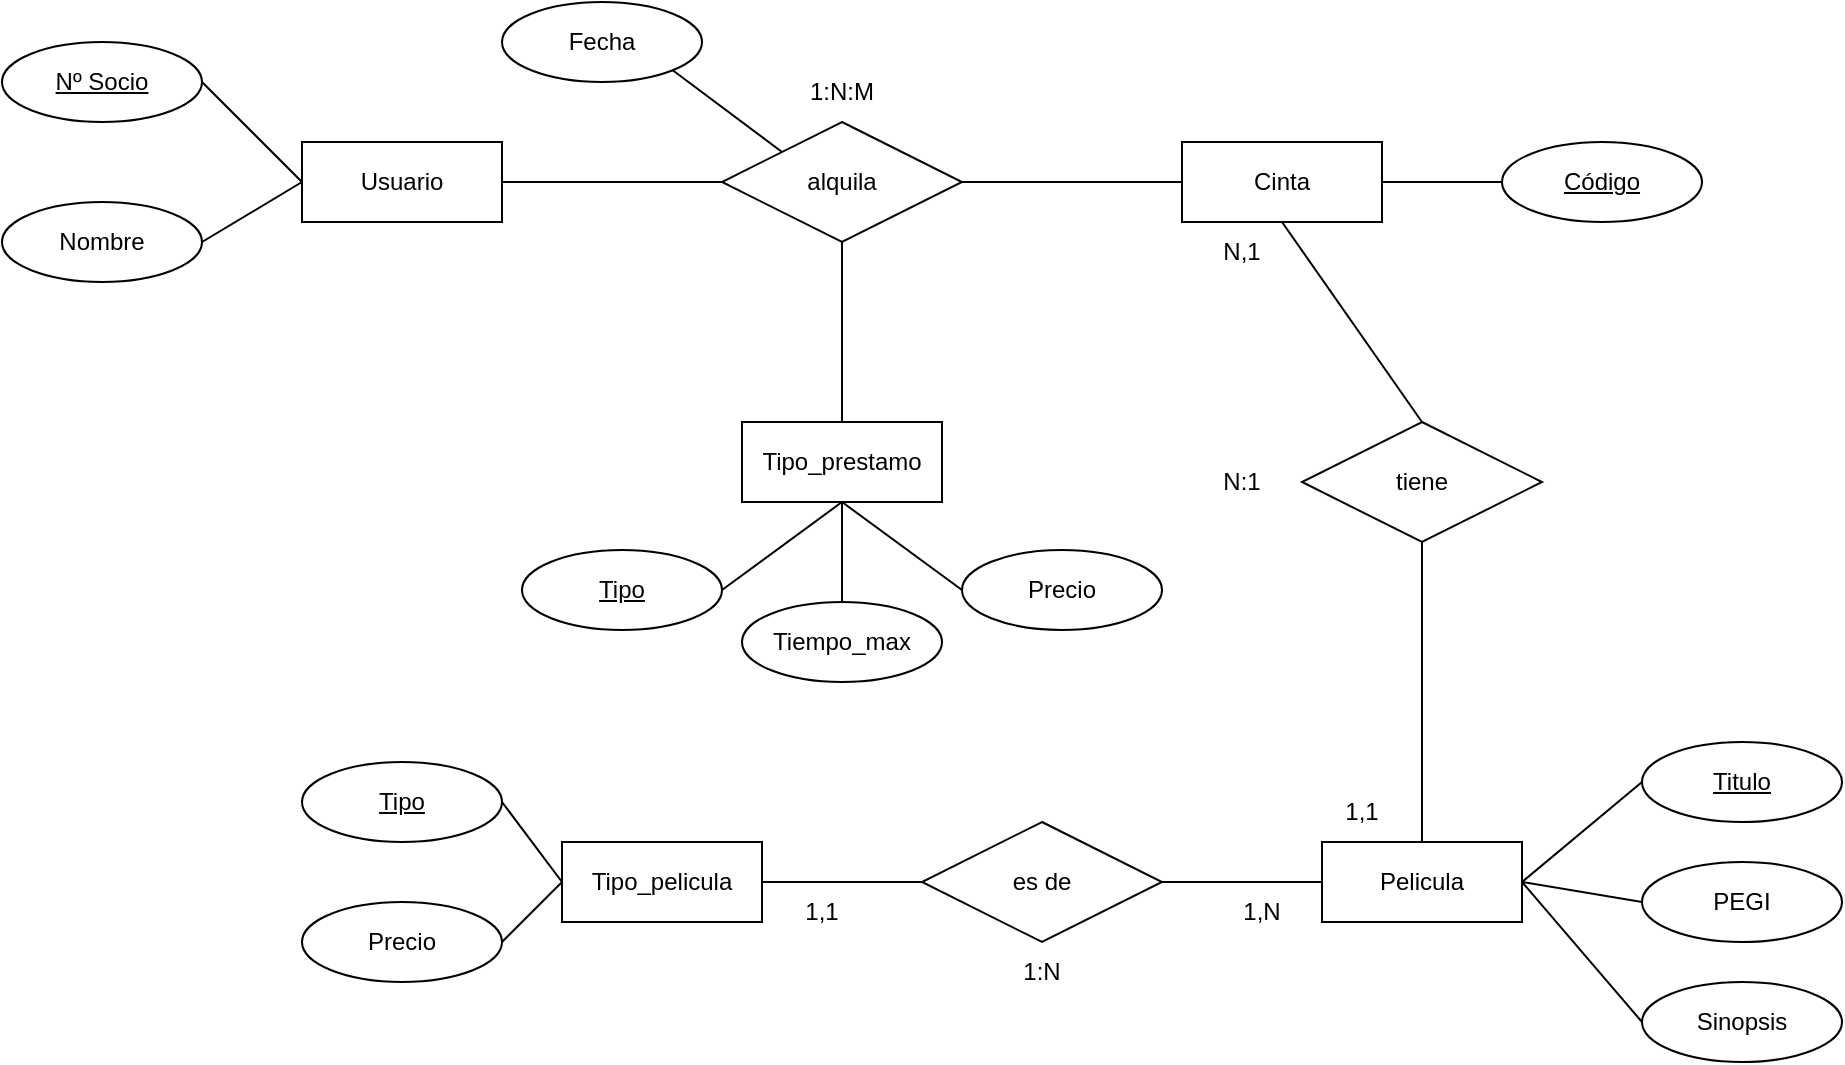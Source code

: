 <mxfile version="23.0.1" type="github">
  <diagram id="R2lEEEUBdFMjLlhIrx00" name="Page-1">
    <mxGraphModel dx="1018" dy="537" grid="1" gridSize="10" guides="1" tooltips="1" connect="1" arrows="1" fold="1" page="1" pageScale="1" pageWidth="1169" pageHeight="827" math="0" shadow="0" extFonts="Permanent Marker^https://fonts.googleapis.com/css?family=Permanent+Marker">
      <root>
        <mxCell id="0" />
        <mxCell id="1" parent="0" />
        <mxCell id="DB5C9gyJkRLKmk2JoQdC-1" value="Usuario" style="whiteSpace=wrap;html=1;align=center;" parent="1" vertex="1">
          <mxGeometry x="260" y="170" width="100" height="40" as="geometry" />
        </mxCell>
        <mxCell id="DB5C9gyJkRLKmk2JoQdC-2" value="alquila" style="shape=rhombus;perimeter=rhombusPerimeter;whiteSpace=wrap;html=1;align=center;" parent="1" vertex="1">
          <mxGeometry x="470" y="160" width="120" height="60" as="geometry" />
        </mxCell>
        <mxCell id="DB5C9gyJkRLKmk2JoQdC-3" value="Cinta" style="whiteSpace=wrap;html=1;align=center;" parent="1" vertex="1">
          <mxGeometry x="700" y="170" width="100" height="40" as="geometry" />
        </mxCell>
        <mxCell id="DB5C9gyJkRLKmk2JoQdC-4" value="Nº Socio" style="ellipse;whiteSpace=wrap;html=1;align=center;fontStyle=4;" parent="1" vertex="1">
          <mxGeometry x="110" y="120" width="100" height="40" as="geometry" />
        </mxCell>
        <mxCell id="DB5C9gyJkRLKmk2JoQdC-5" value="Nombre" style="ellipse;whiteSpace=wrap;html=1;align=center;" parent="1" vertex="1">
          <mxGeometry x="110" y="200" width="100" height="40" as="geometry" />
        </mxCell>
        <mxCell id="DB5C9gyJkRLKmk2JoQdC-7" value="" style="endArrow=none;html=1;rounded=0;exitX=1;exitY=0.5;exitDx=0;exitDy=0;entryX=0;entryY=0.5;entryDx=0;entryDy=0;" parent="1" source="DB5C9gyJkRLKmk2JoQdC-4" target="DB5C9gyJkRLKmk2JoQdC-1" edge="1">
          <mxGeometry relative="1" as="geometry">
            <mxPoint x="470" y="330" as="sourcePoint" />
            <mxPoint x="630" y="330" as="targetPoint" />
          </mxGeometry>
        </mxCell>
        <mxCell id="DB5C9gyJkRLKmk2JoQdC-8" value="" style="endArrow=none;html=1;rounded=0;exitX=1;exitY=0.5;exitDx=0;exitDy=0;entryX=0;entryY=0.5;entryDx=0;entryDy=0;" parent="1" source="DB5C9gyJkRLKmk2JoQdC-5" target="DB5C9gyJkRLKmk2JoQdC-1" edge="1">
          <mxGeometry relative="1" as="geometry">
            <mxPoint x="470" y="330" as="sourcePoint" />
            <mxPoint x="630" y="330" as="targetPoint" />
          </mxGeometry>
        </mxCell>
        <mxCell id="DB5C9gyJkRLKmk2JoQdC-9" value="" style="endArrow=none;html=1;rounded=0;exitX=1;exitY=0.5;exitDx=0;exitDy=0;entryX=0;entryY=0.5;entryDx=0;entryDy=0;" parent="1" source="DB5C9gyJkRLKmk2JoQdC-1" target="DB5C9gyJkRLKmk2JoQdC-2" edge="1">
          <mxGeometry relative="1" as="geometry">
            <mxPoint x="470" y="330" as="sourcePoint" />
            <mxPoint x="630" y="330" as="targetPoint" />
          </mxGeometry>
        </mxCell>
        <mxCell id="DB5C9gyJkRLKmk2JoQdC-10" value="" style="endArrow=none;html=1;rounded=0;exitX=1;exitY=0.5;exitDx=0;exitDy=0;entryX=0;entryY=0.5;entryDx=0;entryDy=0;" parent="1" source="DB5C9gyJkRLKmk2JoQdC-2" target="DB5C9gyJkRLKmk2JoQdC-3" edge="1">
          <mxGeometry relative="1" as="geometry">
            <mxPoint x="470" y="330" as="sourcePoint" />
            <mxPoint x="630" y="330" as="targetPoint" />
          </mxGeometry>
        </mxCell>
        <mxCell id="DB5C9gyJkRLKmk2JoQdC-11" value="Fecha" style="ellipse;whiteSpace=wrap;html=1;align=center;" parent="1" vertex="1">
          <mxGeometry x="360" y="100" width="100" height="40" as="geometry" />
        </mxCell>
        <mxCell id="DB5C9gyJkRLKmk2JoQdC-12" value="" style="endArrow=none;html=1;rounded=0;exitX=1;exitY=1;exitDx=0;exitDy=0;entryX=0;entryY=0;entryDx=0;entryDy=0;" parent="1" source="DB5C9gyJkRLKmk2JoQdC-11" target="DB5C9gyJkRLKmk2JoQdC-2" edge="1">
          <mxGeometry relative="1" as="geometry">
            <mxPoint x="470" y="330" as="sourcePoint" />
            <mxPoint x="630" y="330" as="targetPoint" />
          </mxGeometry>
        </mxCell>
        <mxCell id="DB5C9gyJkRLKmk2JoQdC-13" value="Tipo_prestamo" style="whiteSpace=wrap;html=1;align=center;" parent="1" vertex="1">
          <mxGeometry x="480" y="310" width="100" height="40" as="geometry" />
        </mxCell>
        <mxCell id="DB5C9gyJkRLKmk2JoQdC-14" value="" style="endArrow=none;html=1;rounded=0;exitX=0.5;exitY=1;exitDx=0;exitDy=0;entryX=0.5;entryY=0;entryDx=0;entryDy=0;" parent="1" source="DB5C9gyJkRLKmk2JoQdC-2" target="DB5C9gyJkRLKmk2JoQdC-13" edge="1">
          <mxGeometry relative="1" as="geometry">
            <mxPoint x="470" y="330" as="sourcePoint" />
            <mxPoint x="630" y="330" as="targetPoint" />
          </mxGeometry>
        </mxCell>
        <mxCell id="DB5C9gyJkRLKmk2JoQdC-15" value="Tipo" style="ellipse;whiteSpace=wrap;html=1;align=center;fontStyle=4;" parent="1" vertex="1">
          <mxGeometry x="370" y="374" width="100" height="40" as="geometry" />
        </mxCell>
        <mxCell id="DB5C9gyJkRLKmk2JoQdC-16" value="Tiempo_max" style="ellipse;whiteSpace=wrap;html=1;align=center;" parent="1" vertex="1">
          <mxGeometry x="480" y="400" width="100" height="40" as="geometry" />
        </mxCell>
        <mxCell id="DB5C9gyJkRLKmk2JoQdC-17" value="Precio" style="ellipse;whiteSpace=wrap;html=1;align=center;" parent="1" vertex="1">
          <mxGeometry x="590" y="374" width="100" height="40" as="geometry" />
        </mxCell>
        <mxCell id="DB5C9gyJkRLKmk2JoQdC-18" value="" style="endArrow=none;html=1;rounded=0;entryX=0.5;entryY=0;entryDx=0;entryDy=0;exitX=0.5;exitY=1;exitDx=0;exitDy=0;" parent="1" source="DB5C9gyJkRLKmk2JoQdC-13" target="DB5C9gyJkRLKmk2JoQdC-16" edge="1">
          <mxGeometry relative="1" as="geometry">
            <mxPoint x="470" y="330" as="sourcePoint" />
            <mxPoint x="630" y="330" as="targetPoint" />
          </mxGeometry>
        </mxCell>
        <mxCell id="DB5C9gyJkRLKmk2JoQdC-19" value="" style="endArrow=none;html=1;rounded=0;entryX=0;entryY=0.5;entryDx=0;entryDy=0;exitX=0.5;exitY=1;exitDx=0;exitDy=0;" parent="1" source="DB5C9gyJkRLKmk2JoQdC-13" target="DB5C9gyJkRLKmk2JoQdC-17" edge="1">
          <mxGeometry relative="1" as="geometry">
            <mxPoint x="470" y="330" as="sourcePoint" />
            <mxPoint x="630" y="330" as="targetPoint" />
          </mxGeometry>
        </mxCell>
        <mxCell id="DB5C9gyJkRLKmk2JoQdC-20" value="" style="endArrow=none;html=1;rounded=0;entryX=1;entryY=0.5;entryDx=0;entryDy=0;exitX=0.5;exitY=1;exitDx=0;exitDy=0;" parent="1" source="DB5C9gyJkRLKmk2JoQdC-13" target="DB5C9gyJkRLKmk2JoQdC-15" edge="1">
          <mxGeometry relative="1" as="geometry">
            <mxPoint x="470" y="330" as="sourcePoint" />
            <mxPoint x="630" y="330" as="targetPoint" />
          </mxGeometry>
        </mxCell>
        <mxCell id="DB5C9gyJkRLKmk2JoQdC-21" value="Pelicula" style="whiteSpace=wrap;html=1;align=center;" parent="1" vertex="1">
          <mxGeometry x="770" y="520" width="100" height="40" as="geometry" />
        </mxCell>
        <mxCell id="DB5C9gyJkRLKmk2JoQdC-22" value="tiene" style="shape=rhombus;perimeter=rhombusPerimeter;whiteSpace=wrap;html=1;align=center;" parent="1" vertex="1">
          <mxGeometry x="760" y="310" width="120" height="60" as="geometry" />
        </mxCell>
        <mxCell id="DB5C9gyJkRLKmk2JoQdC-23" value="" style="endArrow=none;html=1;rounded=0;entryX=0.5;entryY=1;entryDx=0;entryDy=0;exitX=0.5;exitY=0;exitDx=0;exitDy=0;" parent="1" source="DB5C9gyJkRLKmk2JoQdC-22" target="DB5C9gyJkRLKmk2JoQdC-3" edge="1">
          <mxGeometry relative="1" as="geometry">
            <mxPoint x="470" y="330" as="sourcePoint" />
            <mxPoint x="630" y="330" as="targetPoint" />
          </mxGeometry>
        </mxCell>
        <mxCell id="DB5C9gyJkRLKmk2JoQdC-24" value="" style="endArrow=none;html=1;rounded=0;entryX=0.5;entryY=1;entryDx=0;entryDy=0;exitX=0.5;exitY=0;exitDx=0;exitDy=0;" parent="1" source="DB5C9gyJkRLKmk2JoQdC-21" target="DB5C9gyJkRLKmk2JoQdC-22" edge="1">
          <mxGeometry relative="1" as="geometry">
            <mxPoint x="470" y="330" as="sourcePoint" />
            <mxPoint x="630" y="330" as="targetPoint" />
          </mxGeometry>
        </mxCell>
        <mxCell id="DB5C9gyJkRLKmk2JoQdC-25" value="es de" style="shape=rhombus;perimeter=rhombusPerimeter;whiteSpace=wrap;html=1;align=center;" parent="1" vertex="1">
          <mxGeometry x="570" y="510" width="120" height="60" as="geometry" />
        </mxCell>
        <mxCell id="DB5C9gyJkRLKmk2JoQdC-26" value="Tipo_pelicula" style="whiteSpace=wrap;html=1;align=center;" parent="1" vertex="1">
          <mxGeometry x="390" y="520" width="100" height="40" as="geometry" />
        </mxCell>
        <mxCell id="DB5C9gyJkRLKmk2JoQdC-27" value="" style="endArrow=none;html=1;rounded=0;exitX=1;exitY=0.5;exitDx=0;exitDy=0;" parent="1" source="DB5C9gyJkRLKmk2JoQdC-26" target="DB5C9gyJkRLKmk2JoQdC-25" edge="1">
          <mxGeometry relative="1" as="geometry">
            <mxPoint x="470" y="380" as="sourcePoint" />
            <mxPoint x="630" y="380" as="targetPoint" />
          </mxGeometry>
        </mxCell>
        <mxCell id="DB5C9gyJkRLKmk2JoQdC-28" value="" style="endArrow=none;html=1;rounded=0;entryX=0;entryY=0.5;entryDx=0;entryDy=0;exitX=1;exitY=0.5;exitDx=0;exitDy=0;" parent="1" source="DB5C9gyJkRLKmk2JoQdC-25" target="DB5C9gyJkRLKmk2JoQdC-21" edge="1">
          <mxGeometry relative="1" as="geometry">
            <mxPoint x="470" y="380" as="sourcePoint" />
            <mxPoint x="630" y="380" as="targetPoint" />
          </mxGeometry>
        </mxCell>
        <mxCell id="DB5C9gyJkRLKmk2JoQdC-29" value="Tipo" style="ellipse;whiteSpace=wrap;html=1;align=center;fontStyle=4;" parent="1" vertex="1">
          <mxGeometry x="260" y="480" width="100" height="40" as="geometry" />
        </mxCell>
        <mxCell id="DB5C9gyJkRLKmk2JoQdC-30" value="Precio" style="ellipse;whiteSpace=wrap;html=1;align=center;" parent="1" vertex="1">
          <mxGeometry x="260" y="550" width="100" height="40" as="geometry" />
        </mxCell>
        <mxCell id="DB5C9gyJkRLKmk2JoQdC-31" value="" style="endArrow=none;html=1;rounded=0;exitX=1;exitY=0.5;exitDx=0;exitDy=0;entryX=0;entryY=0.5;entryDx=0;entryDy=0;" parent="1" source="DB5C9gyJkRLKmk2JoQdC-29" target="DB5C9gyJkRLKmk2JoQdC-26" edge="1">
          <mxGeometry relative="1" as="geometry">
            <mxPoint x="470" y="380" as="sourcePoint" />
            <mxPoint x="630" y="380" as="targetPoint" />
          </mxGeometry>
        </mxCell>
        <mxCell id="DB5C9gyJkRLKmk2JoQdC-32" value="" style="endArrow=none;html=1;rounded=0;exitX=1;exitY=0.5;exitDx=0;exitDy=0;entryX=0;entryY=0.5;entryDx=0;entryDy=0;" parent="1" source="DB5C9gyJkRLKmk2JoQdC-30" target="DB5C9gyJkRLKmk2JoQdC-26" edge="1">
          <mxGeometry relative="1" as="geometry">
            <mxPoint x="470" y="380" as="sourcePoint" />
            <mxPoint x="630" y="380" as="targetPoint" />
          </mxGeometry>
        </mxCell>
        <mxCell id="DB5C9gyJkRLKmk2JoQdC-33" value="Titulo" style="ellipse;whiteSpace=wrap;html=1;align=center;fontStyle=4;" parent="1" vertex="1">
          <mxGeometry x="930" y="470" width="100" height="40" as="geometry" />
        </mxCell>
        <mxCell id="DB5C9gyJkRLKmk2JoQdC-34" value="PEGI" style="ellipse;whiteSpace=wrap;html=1;align=center;" parent="1" vertex="1">
          <mxGeometry x="930" y="530" width="100" height="40" as="geometry" />
        </mxCell>
        <mxCell id="DB5C9gyJkRLKmk2JoQdC-35" value="Sinopsis" style="ellipse;whiteSpace=wrap;html=1;align=center;" parent="1" vertex="1">
          <mxGeometry x="930" y="590" width="100" height="40" as="geometry" />
        </mxCell>
        <mxCell id="DB5C9gyJkRLKmk2JoQdC-36" value="" style="endArrow=none;html=1;rounded=0;entryX=0;entryY=0.5;entryDx=0;entryDy=0;exitX=1;exitY=0.5;exitDx=0;exitDy=0;" parent="1" source="DB5C9gyJkRLKmk2JoQdC-21" target="DB5C9gyJkRLKmk2JoQdC-33" edge="1">
          <mxGeometry relative="1" as="geometry">
            <mxPoint x="470" y="380" as="sourcePoint" />
            <mxPoint x="630" y="380" as="targetPoint" />
          </mxGeometry>
        </mxCell>
        <mxCell id="DB5C9gyJkRLKmk2JoQdC-37" value="" style="endArrow=none;html=1;rounded=0;entryX=0;entryY=0.5;entryDx=0;entryDy=0;exitX=1;exitY=0.5;exitDx=0;exitDy=0;" parent="1" source="DB5C9gyJkRLKmk2JoQdC-21" target="DB5C9gyJkRLKmk2JoQdC-34" edge="1">
          <mxGeometry relative="1" as="geometry">
            <mxPoint x="470" y="380" as="sourcePoint" />
            <mxPoint x="630" y="380" as="targetPoint" />
          </mxGeometry>
        </mxCell>
        <mxCell id="DB5C9gyJkRLKmk2JoQdC-38" value="" style="endArrow=none;html=1;rounded=0;entryX=0;entryY=0.5;entryDx=0;entryDy=0;exitX=1;exitY=0.5;exitDx=0;exitDy=0;" parent="1" source="DB5C9gyJkRLKmk2JoQdC-21" target="DB5C9gyJkRLKmk2JoQdC-35" edge="1">
          <mxGeometry relative="1" as="geometry">
            <mxPoint x="470" y="380" as="sourcePoint" />
            <mxPoint x="630" y="380" as="targetPoint" />
          </mxGeometry>
        </mxCell>
        <mxCell id="DB5C9gyJkRLKmk2JoQdC-39" value="Código" style="ellipse;whiteSpace=wrap;html=1;align=center;fontStyle=4;" parent="1" vertex="1">
          <mxGeometry x="860" y="170" width="100" height="40" as="geometry" />
        </mxCell>
        <mxCell id="DB5C9gyJkRLKmk2JoQdC-41" value="" style="endArrow=none;html=1;rounded=0;entryX=0;entryY=0.5;entryDx=0;entryDy=0;exitX=1;exitY=0.5;exitDx=0;exitDy=0;" parent="1" source="DB5C9gyJkRLKmk2JoQdC-3" target="DB5C9gyJkRLKmk2JoQdC-39" edge="1">
          <mxGeometry relative="1" as="geometry">
            <mxPoint x="470" y="350" as="sourcePoint" />
            <mxPoint x="630" y="350" as="targetPoint" />
          </mxGeometry>
        </mxCell>
        <mxCell id="TIPI83STUXBH4szzf-ku-5" value="1:N:M" style="text;html=1;strokeColor=none;fillColor=none;align=center;verticalAlign=middle;whiteSpace=wrap;rounded=0;" vertex="1" parent="1">
          <mxGeometry x="500" y="130" width="60" height="30" as="geometry" />
        </mxCell>
        <mxCell id="TIPI83STUXBH4szzf-ku-6" value="N,1" style="text;html=1;strokeColor=none;fillColor=none;align=center;verticalAlign=middle;whiteSpace=wrap;rounded=0;" vertex="1" parent="1">
          <mxGeometry x="700" y="210" width="60" height="30" as="geometry" />
        </mxCell>
        <mxCell id="TIPI83STUXBH4szzf-ku-7" value="1,1" style="text;html=1;strokeColor=none;fillColor=none;align=center;verticalAlign=middle;whiteSpace=wrap;rounded=0;" vertex="1" parent="1">
          <mxGeometry x="760" y="490" width="60" height="30" as="geometry" />
        </mxCell>
        <mxCell id="TIPI83STUXBH4szzf-ku-8" value="N:1" style="text;html=1;strokeColor=none;fillColor=none;align=center;verticalAlign=middle;whiteSpace=wrap;rounded=0;" vertex="1" parent="1">
          <mxGeometry x="700" y="325" width="60" height="30" as="geometry" />
        </mxCell>
        <mxCell id="TIPI83STUXBH4szzf-ku-9" value="1,N" style="text;html=1;strokeColor=none;fillColor=none;align=center;verticalAlign=middle;whiteSpace=wrap;rounded=0;" vertex="1" parent="1">
          <mxGeometry x="710" y="540" width="60" height="30" as="geometry" />
        </mxCell>
        <mxCell id="TIPI83STUXBH4szzf-ku-10" value="1,1" style="text;html=1;strokeColor=none;fillColor=none;align=center;verticalAlign=middle;whiteSpace=wrap;rounded=0;" vertex="1" parent="1">
          <mxGeometry x="490" y="540" width="60" height="30" as="geometry" />
        </mxCell>
        <mxCell id="TIPI83STUXBH4szzf-ku-11" value="1:N" style="text;html=1;strokeColor=none;fillColor=none;align=center;verticalAlign=middle;whiteSpace=wrap;rounded=0;" vertex="1" parent="1">
          <mxGeometry x="600" y="570" width="60" height="30" as="geometry" />
        </mxCell>
      </root>
    </mxGraphModel>
  </diagram>
</mxfile>
